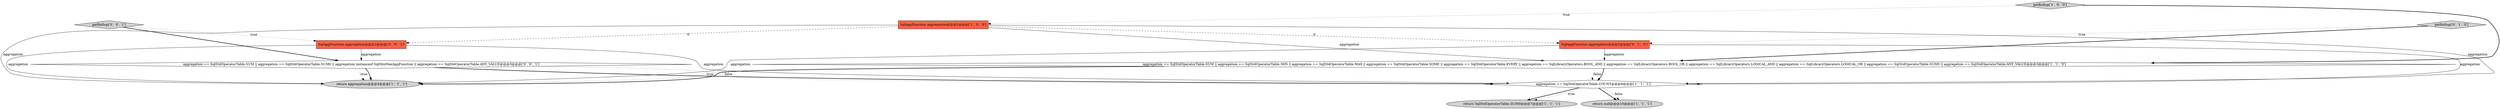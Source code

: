 digraph {
3 [style = filled, label = "return aggregation@@@4@@@['1', '1', '1']", fillcolor = lightgray, shape = ellipse image = "AAA0AAABBB1BBB"];
6 [style = filled, label = "getRollup['1', '0', '0']", fillcolor = lightgray, shape = diamond image = "AAA0AAABBB1BBB"];
0 [style = filled, label = "return SqlStdOperatorTable.SUM0@@@7@@@['1', '1', '1']", fillcolor = lightgray, shape = ellipse image = "AAA0AAABBB1BBB"];
4 [style = filled, label = "SqlAggFunction aggregation@@@2@@@['1', '0', '0']", fillcolor = tomato, shape = box image = "AAA1AAABBB1BBB"];
2 [style = filled, label = "aggregation == SqlStdOperatorTable.SUM || aggregation == SqlStdOperatorTable.MIN || aggregation == SqlStdOperatorTable.MAX || aggregation == SqlStdOperatorTable.SOME || aggregation == SqlStdOperatorTable.EVERY || aggregation == SqlLibraryOperators.BOOL_AND || aggregation == SqlLibraryOperators.BOOL_OR || aggregation == SqlLibraryOperators.LOGICAL_AND || aggregation == SqlLibraryOperators.LOGICAL_OR || aggregation == SqlStdOperatorTable.SUM0 || aggregation == SqlStdOperatorTable.ANY_VALUE@@@3@@@['1', '1', '0']", fillcolor = white, shape = diamond image = "AAA0AAABBB1BBB"];
10 [style = filled, label = "SqlAggFunction aggregation@@@2@@@['0', '0', '1']", fillcolor = tomato, shape = box image = "AAA0AAABBB3BBB"];
1 [style = filled, label = "aggregation == SqlStdOperatorTable.COUNT@@@6@@@['1', '1', '1']", fillcolor = white, shape = diamond image = "AAA0AAABBB1BBB"];
11 [style = filled, label = "getRollup['0', '0', '1']", fillcolor = lightgray, shape = diamond image = "AAA0AAABBB3BBB"];
8 [style = filled, label = "getRollup['0', '1', '0']", fillcolor = lightgray, shape = diamond image = "AAA0AAABBB2BBB"];
5 [style = filled, label = "return null@@@10@@@['1', '1', '1']", fillcolor = lightgray, shape = ellipse image = "AAA0AAABBB1BBB"];
9 [style = filled, label = "aggregation == SqlStdOperatorTable.SUM || aggregation == SqlStdOperatorTable.SUM0 || aggregation instanceof SqlMinMaxAggFunction || aggregation == SqlStdOperatorTable.ANY_VALUE@@@3@@@['0', '0', '1']", fillcolor = white, shape = diamond image = "AAA0AAABBB3BBB"];
7 [style = filled, label = "SqlAggFunction aggregation@@@2@@@['0', '1', '0']", fillcolor = tomato, shape = box image = "AAA1AAABBB2BBB"];
10->9 [style = solid, label="aggregation"];
2->3 [style = dotted, label="true"];
1->5 [style = bold, label=""];
2->1 [style = dotted, label="false"];
7->1 [style = solid, label="aggregation"];
10->1 [style = solid, label="aggregation"];
11->10 [style = dotted, label="true"];
2->1 [style = bold, label=""];
2->3 [style = bold, label=""];
10->3 [style = solid, label="aggregation"];
8->7 [style = dotted, label="true"];
1->0 [style = bold, label=""];
11->9 [style = bold, label=""];
4->1 [style = solid, label="aggregation"];
7->3 [style = solid, label="aggregation"];
6->2 [style = bold, label=""];
4->2 [style = solid, label="aggregation"];
6->4 [style = dotted, label="true"];
7->2 [style = solid, label="aggregation"];
8->2 [style = bold, label=""];
4->7 [style = dashed, label="0"];
9->3 [style = bold, label=""];
1->5 [style = dotted, label="false"];
1->0 [style = dotted, label="true"];
4->3 [style = solid, label="aggregation"];
9->1 [style = bold, label=""];
4->10 [style = dashed, label="0"];
9->3 [style = dotted, label="true"];
9->1 [style = dotted, label="false"];
}
